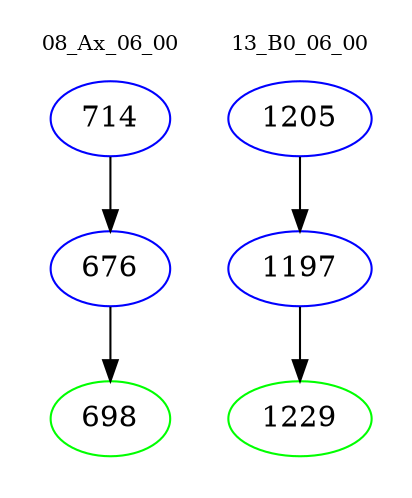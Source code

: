 digraph{
subgraph cluster_0 {
color = white
label = "08_Ax_06_00";
fontsize=10;
T0_714 [label="714", color="blue"]
T0_714 -> T0_676 [color="black"]
T0_676 [label="676", color="blue"]
T0_676 -> T0_698 [color="black"]
T0_698 [label="698", color="green"]
}
subgraph cluster_1 {
color = white
label = "13_B0_06_00";
fontsize=10;
T1_1205 [label="1205", color="blue"]
T1_1205 -> T1_1197 [color="black"]
T1_1197 [label="1197", color="blue"]
T1_1197 -> T1_1229 [color="black"]
T1_1229 [label="1229", color="green"]
}
}
